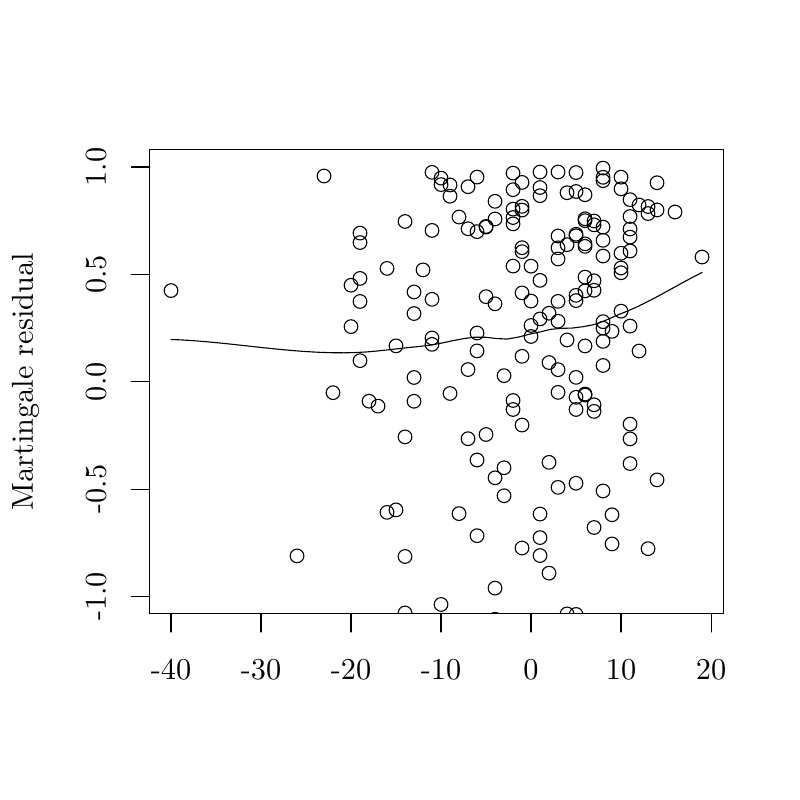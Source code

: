 % Created by tikzDevice version 0.7.0 on 2015-01-16 16:50:24
% !TEX encoding = UTF-8 Unicode
\documentclass[11pt]{memoir}
\nonstopmode

\usepackage{tikz}

\usepackage[active,tightpage,psfixbb]{preview}

\PreviewEnvironment{pgfpicture}

\setlength\PreviewBorder{0pt}

\usepackage{amsmath}
\newcommand{\SweaveOpts}[1]{}  % do not interfere with LaTeX
\newcommand{\SweaveInput}[1]{} % because they are not real TeX commands
\newcommand{\Sexpr}[1]{}       % will only be parsed by R


\usepackage{geometry}
\usepackage{amsmath}
\usepackage{lscape}
\geometry{verbose,tmargin=2.5cm,bmargin=2.5cm,lmargin=2.5cm,rmargin=2.5cm}


\begin{document}

\begin{tikzpicture}[x=1pt,y=1pt]
\definecolor[named]{fillColor}{rgb}{1.00,1.00,1.00}
\path[use as bounding box,fill=fillColor,fill opacity=0.00] (0,0) rectangle (289.08,289.08);
\begin{scope}
\path[clip] ( 54.12, 67.32) rectangle (261.36,234.96);
\definecolor[named]{drawColor}{rgb}{0.00,0.00,0.00}

\path[draw=drawColor,line width= 0.4pt,line join=round,line cap=round] (139.85,103.94) circle (  2.47);

\path[draw=drawColor,line width= 0.4pt,line join=round,line cap=round] (188.64,213.17) circle (  2.47);

\path[draw=drawColor,line width= 0.4pt,line join=round,line cap=round] (208.15,145.52) circle (  2.47);

\path[draw=drawColor,line width= 0.4pt,line join=round,line cap=round] (162.62,218.17) circle (  2.47);

\path[draw=drawColor,line width= 0.4pt,line join=round,line cap=round] (130.09,204.84) circle (  2.47);

\path[draw=drawColor,line width= 0.4pt,line join=round,line cap=round] (165.87,210.65) circle (  2.47);

\path[draw=drawColor,line width= 0.4pt,line join=round,line cap=round] (188.64,160.32) circle (  2.47);

\path[draw=drawColor,line width= 0.4pt,line join=round,line cap=round] (214.66,187.62) circle (  2.47);

\path[draw=drawColor,line width= 0.4pt,line join=round,line cap=round] (149.61,175.78) circle (  2.47);

\path[draw=drawColor,line width= 0.4pt,line join=round,line cap=round] (185.39,226.52) circle (  2.47);

\path[draw=drawColor,line width= 0.4pt,line join=round,line cap=round] (208.15,114.46) circle (  2.47);

\path[draw=drawColor,line width= 0.4pt,line join=round,line cap=round] (191.89,167.49) circle (  2.47);

\path[draw=drawColor,line width= 0.4pt,line join=round,line cap=round] (156.11,226.80) circle (  2.47);

\path[draw=drawColor,line width= 0.4pt,line join=round,line cap=round] (185.39,220.53) circle (  2.47);

\path[draw=drawColor,line width= 0.4pt,line join=round,line cap=round] (172.38, 95.51) circle (  2.47);

\path[draw=drawColor,line width= 0.4pt,line join=round,line cap=round] (204.90, 67.25) circle (  2.47);

\path[draw=drawColor,line width= 0.4pt,line join=round,line cap=round] (211.40,164.07) circle (  2.47);

\path[draw=drawColor,line width= 0.4pt,line join=round,line cap=round] (172.38, 44.41) circle (  2.47);

\path[draw=drawColor,line width= 0.4pt,line join=round,line cap=round] (211.40,218.71) circle (  2.47);

\path[draw=drawColor,line width= 0.4pt,line join=round,line cap=round] (185.39,208.17) circle (  2.47);

\path[draw=drawColor,line width= 0.4pt,line join=round,line cap=round] (149.61,144.08) circle (  2.47);

\path[draw=drawColor,line width= 0.4pt,line join=round,line cap=round] (191.89,171.47) circle (  2.47);

\path[draw=drawColor,line width= 0.4pt,line join=round,line cap=round] (130.09,180.15) circle (  2.47);

\path[draw=drawColor,line width= 0.4pt,line join=round,line cap=round] (201.65,147.29) circle (  2.47);

\path[draw=drawColor,line width= 0.4pt,line join=round,line cap=round] (195.14,218.36) circle (  2.47);

\path[draw=drawColor,line width= 0.4pt,line join=round,line cap=round] (182.13,153.33) circle (  2.47);

\path[draw=drawColor,line width= 0.4pt,line join=round,line cap=round] (139.85, 31.45) circle (  2.47);

\path[draw=drawColor,line width= 0.4pt,line join=round,line cap=round] (217.91, 51.39) circle (  2.47);

\path[draw=drawColor,line width= 0.4pt,line join=round,line cap=round] (214.66,207.83) circle (  2.47);

\path[draw=drawColor,line width= 0.4pt,line join=round,line cap=round] (120.34,147.18) circle (  2.47);

\path[draw=drawColor,line width= 0.4pt,line join=round,line cap=round] (188.64, 91.05) circle (  2.47);

\path[draw=drawColor,line width= 0.4pt,line join=round,line cap=round] (188.64,223.17) circle (  2.47);

\path[draw=drawColor,line width= 0.4pt,line join=round,line cap=round] (227.67,203.39) circle (  2.47);

\path[draw=drawColor,line width= 0.4pt,line join=round,line cap=round] (201.65,203.81) circle (  2.47);

\path[draw=drawColor,line width= 0.4pt,line join=round,line cap=round] (227.67,130.49) circle (  2.47);

\path[draw=drawColor,line width= 0.4pt,line join=round,line cap=round] (188.64,199.57) circle (  2.47);

\path[draw=drawColor,line width= 0.4pt,line join=round,line cap=round] (227.67,171.25) circle (  2.47);

\path[draw=drawColor,line width= 0.4pt,line join=round,line cap=round] (208.15,141.12) circle (  2.47);

\path[draw=drawColor,line width= 0.4pt,line join=round,line cap=round] (208.15, 67.06) circle (  2.47);

\path[draw=drawColor,line width= 0.4pt,line join=round,line cap=round] (208.15,219.89) circle (  2.47);

\path[draw=drawColor,line width= 0.4pt,line join=round,line cap=round] (172.38,162.28) circle (  2.47);

\path[draw=drawColor,line width= 0.4pt,line join=round,line cap=round] (191.89,192.90) circle (  2.47);

\path[draw=drawColor,line width= 0.4pt,line join=round,line cap=round] (162.62,222.23) circle (  2.47);

\path[draw=drawColor,line width= 0.4pt,line join=round,line cap=round] (198.39, 81.97) circle (  2.47);

\path[draw=drawColor,line width= 0.4pt,line join=round,line cap=round] (188.64,198.14) circle (  2.47);

\path[draw=drawColor,line width= 0.4pt,line join=round,line cap=round] (227.67, 55.71) circle (  2.47);

\path[draw=drawColor,line width= 0.4pt,line join=round,line cap=round] (156.11,205.82) circle (  2.47);

\path[draw=drawColor,line width= 0.4pt,line join=round,line cap=round] (188.64,214.51) circle (  2.47);

\path[draw=drawColor,line width= 0.4pt,line join=round,line cap=round] (149.61,183.59) circle (  2.47);

\path[draw=drawColor,line width= 0.4pt,line join=round,line cap=round] (195.14, 94.82) circle (  2.47);

\path[draw=drawColor,line width= 0.4pt,line join=round,line cap=round] (211.40, 63.75) circle (  2.47);

\path[draw=drawColor,line width= 0.4pt,line join=round,line cap=round] (130.09,201.43) circle (  2.47);

\path[draw=drawColor,line width= 0.4pt,line join=round,line cap=round] (201.65,226.92) circle (  2.47);

\path[draw=drawColor,line width= 0.4pt,line join=round,line cap=round] (227.67, 28.84) circle (  2.47);

\path[draw=drawColor,line width= 0.4pt,line join=round,line cap=round] (107.33, 88.21) circle (  2.47);

\path[draw=drawColor,line width= 0.4pt,line join=round,line cap=round] (227.67,206.35) circle (  2.47);

\path[draw=drawColor,line width= 0.4pt,line join=round,line cap=round] (169.12,130.55) circle (  2.47);

\path[draw=drawColor,line width= 0.4pt,line join=round,line cap=round] (159.37,224.71) circle (  2.47);

\path[draw=drawColor,line width= 0.4pt,line join=round,line cap=round] (185.39,144.36) circle (  2.47);

\path[draw=drawColor,line width= 0.4pt,line join=round,line cap=round] (234.17,214.45) circle (  2.47);

\path[draw=drawColor,line width= 0.4pt,line join=round,line cap=round] (214.66,140.42) circle (  2.47);

\path[draw=drawColor,line width= 0.4pt,line join=round,line cap=round] (214.66,209.22) circle (  2.47);

\path[draw=drawColor,line width= 0.4pt,line join=round,line cap=round] (224.41,225.05) circle (  2.47);

\path[draw=drawColor,line width= 0.4pt,line join=round,line cap=round] (230.92,162.23) circle (  2.47);

\path[draw=drawColor,line width= 0.4pt,line join=round,line cap=round] (217.91,202.24) circle (  2.47);

\path[draw=drawColor,line width= 0.4pt,line join=round,line cap=round] (191.89,180.29) circle (  2.47);

\path[draw=drawColor,line width= 0.4pt,line join=round,line cap=round] (201.65,172.99) circle (  2.47);

\path[draw=drawColor,line width= 0.4pt,line join=round,line cap=round] (214.66,184.19) circle (  2.47);

\path[draw=drawColor,line width= 0.4pt,line join=round,line cap=round] (175.63,207.02) circle (  2.47);

\path[draw=drawColor,line width= 0.4pt,line join=round,line cap=round] (217.91,223.79) circle (  2.47);

\path[draw=drawColor,line width= 0.4pt,line join=round,line cap=round] (227.67,135.82) circle (  2.47);

\path[draw=drawColor,line width= 0.4pt,line join=round,line cap=round] (185.39,213.51) circle (  2.47);

\path[draw=drawColor,line width= 0.4pt,line join=round,line cap=round] (182.13,120.06) circle (  2.47);

\path[draw=drawColor,line width= 0.4pt,line join=round,line cap=round] (162.62,146.90) circle (  2.47);

\path[draw=drawColor,line width= 0.4pt,line join=round,line cap=round] (175.63,207.25) circle (  2.47);

\path[draw=drawColor,line width= 0.4pt,line join=round,line cap=round] (146.36,131.21) circle (  2.47);

\path[draw=drawColor,line width= 0.4pt,line join=round,line cap=round] (165.87,103.48) circle (  2.47);

\path[draw=drawColor,line width= 0.4pt,line join=round,line cap=round] (201.65,180.18) circle (  2.47);

\path[draw=drawColor,line width= 0.4pt,line join=round,line cap=round] (208.15,152.72) circle (  2.47);

\path[draw=drawColor,line width= 0.4pt,line join=round,line cap=round] (217.91,196.56) circle (  2.47);

\path[draw=drawColor,line width= 0.4pt,line join=round,line cap=round] (208.15,180.46) circle (  2.47);

\path[draw=drawColor,line width= 0.4pt,line join=round,line cap=round] (152.86,191.55) circle (  2.47);

\path[draw=drawColor,line width= 0.4pt,line join=round,line cap=round] (208.15,204.43) circle (  2.47);

\path[draw=drawColor,line width= 0.4pt,line join=round,line cap=round] (185.39,141.11) circle (  2.47);

\path[draw=drawColor,line width= 0.4pt,line join=round,line cap=round] (208.15,226.72) circle (  2.47);

\path[draw=drawColor,line width= 0.4pt,line join=round,line cap=round] (204.90,200.66) circle (  2.47);

\path[draw=drawColor,line width= 0.4pt,line join=round,line cap=round] (201.65,195.50) circle (  2.47);

\path[draw=drawColor,line width= 0.4pt,line join=round,line cap=round] (195.14,103.32) circle (  2.47);

\path[draw=drawColor,line width= 0.4pt,line join=round,line cap=round] (185.39,210.47) circle (  2.47);

\path[draw=drawColor,line width= 0.4pt,line join=round,line cap=round] (195.14,187.76) circle (  2.47);

\path[draw=drawColor,line width= 0.4pt,line join=round,line cap=round] (237.42,223.04) circle (  2.47);

\path[draw=drawColor,line width= 0.4pt,line join=round,line cap=round] (178.88,209.95) circle (  2.47);

\path[draw=drawColor,line width= 0.4pt,line join=round,line cap=round] (214.66, 98.47) circle (  2.47);

\path[draw=drawColor,line width= 0.4pt,line join=round,line cap=round] (208.15,203.89) circle (  2.47);

\path[draw=drawColor,line width= 0.4pt,line join=round,line cap=round] (143.10,164.10) circle (  2.47);

\path[draw=drawColor,line width= 0.4pt,line join=round,line cap=round] (198.39,122.01) circle (  2.47);

\path[draw=drawColor,line width= 0.4pt,line join=round,line cap=round] (178.88, 65.30) circle (  2.47);

\path[draw=drawColor,line width= 0.4pt,line join=round,line cap=round] (178.88,116.42) circle (  2.47);

\path[draw=drawColor,line width= 0.4pt,line join=round,line cap=round] (172.38,205.38) circle (  2.47);

\path[draw=drawColor,line width= 0.4pt,line join=round,line cap=round] (217.91,228.33) circle (  2.47);

\path[draw=drawColor,line width= 0.4pt,line join=round,line cap=round] (133.35,144.11) circle (  2.47);

\path[draw=drawColor,line width= 0.4pt,line join=round,line cap=round] (159.37, 70.66) circle (  2.47);

\path[draw=drawColor,line width= 0.4pt,line join=round,line cap=round] (188.64,183.24) circle (  2.47);

\path[draw=drawColor,line width= 0.4pt,line join=round,line cap=round] (146.36,209.05) circle (  2.47);

\path[draw=drawColor,line width= 0.4pt,line join=round,line cap=round] (156.11,164.65) circle (  2.47);

\path[draw=drawColor,line width= 0.4pt,line join=round,line cap=round] (149.61,152.68) circle (  2.47);

\path[draw=drawColor,line width= 0.4pt,line join=round,line cap=round] (221.16,169.34) circle (  2.47);

\path[draw=drawColor,line width= 0.4pt,line join=round,line cap=round] (208.15,182.35) circle (  2.47);

\path[draw=drawColor,line width= 0.4pt,line join=round,line cap=round] (243.93,212.47) circle (  2.47);

\path[draw=drawColor,line width= 0.4pt,line join=round,line cap=round] (156.11,166.94) circle (  2.47);

\path[draw=drawColor,line width= 0.4pt,line join=round,line cap=round] (211.40,210.02) circle (  2.47);

\path[draw=drawColor,line width= 0.4pt,line join=round,line cap=round] (211.40,183.96) circle (  2.47);

\path[draw=drawColor,line width= 0.4pt,line join=round,line cap=round] (165.87, 52.38) circle (  2.47);

\path[draw=drawColor,line width= 0.4pt,line join=round,line cap=round] (237.42,115.67) circle (  2.47);

\path[draw=drawColor,line width= 0.4pt,line join=round,line cap=round] (198.39,175.89) circle (  2.47);

\path[draw=drawColor,line width= 0.4pt,line join=round,line cap=round] (159.37,222.37) circle (  2.47);

\path[draw=drawColor,line width= 0.4pt,line join=round,line cap=round] (178.88, 76.56) circle (  2.47);

\path[draw=drawColor,line width= 0.4pt,line join=round,line cap=round] (217.91,225.01) circle (  2.47);

\path[draw=drawColor,line width= 0.4pt,line join=round,line cap=round] (126.84,171.06) circle (  2.47);

\path[draw=drawColor,line width= 0.4pt,line join=round,line cap=round] (178.88,216.32) circle (  2.47);

\path[draw=drawColor,line width= 0.4pt,line join=round,line cap=round] (204.90,219.44) circle (  2.47);

\path[draw=drawColor,line width= 0.4pt,line join=round,line cap=round] (237.42,213.20) circle (  2.47);

\path[draw=drawColor,line width= 0.4pt,line join=round,line cap=round] (146.36, 67.59) circle (  2.47);

\path[draw=drawColor,line width= 0.4pt,line join=round,line cap=round] (139.85,192.09) circle (  2.47);

\path[draw=drawColor,line width= 0.4pt,line join=round,line cap=round] (130.09,158.76) circle (  2.47);

\path[draw=drawColor,line width= 0.4pt,line join=round,line cap=round] (175.63,132.08) circle (  2.47);

\path[draw=drawColor,line width= 0.4pt,line join=round,line cap=round] (211.40,200.06) circle (  2.47);

\path[draw=drawColor,line width= 0.4pt,line join=round,line cap=round] (224.41,190.52) circle (  2.47);

\path[draw=drawColor,line width= 0.4pt,line join=round,line cap=round] (211.40, 55.29) circle (  2.47);

\path[draw=drawColor,line width= 0.4pt,line join=round,line cap=round] (224.41,220.85) circle (  2.47);

\path[draw=drawColor,line width= 0.4pt,line join=round,line cap=round] (172.38,168.74) circle (  2.47);

\path[draw=drawColor,line width= 0.4pt,line join=round,line cap=round] (169.12,221.61) circle (  2.47);

\path[draw=drawColor,line width= 0.4pt,line join=round,line cap=round] (136.60,142.32) circle (  2.47);

\path[draw=drawColor,line width= 0.4pt,line join=round,line cap=round] (217.91,207.00) circle (  2.47);

\path[draw=drawColor,line width= 0.4pt,line join=round,line cap=round] (211.40,146.32) circle (  2.47);

\path[draw=drawColor,line width= 0.4pt,line join=round,line cap=round] (217.91,111.67) circle (  2.47);

\path[draw=drawColor,line width= 0.4pt,line join=round,line cap=round] (195.14,221.32) circle (  2.47);

\path[draw=drawColor,line width= 0.4pt,line join=round,line cap=round] (201.65,155.50) circle (  2.47);

\path[draw=drawColor,line width= 0.4pt,line join=round,line cap=round] (217.91,170.48) circle (  2.47);

\path[draw=drawColor,line width= 0.4pt,line join=round,line cap=round] (146.36, 87.99) circle (  2.47);

\path[draw=drawColor,line width= 0.4pt,line join=round,line cap=round] (214.66,142.81) circle (  2.47);

\path[draw=drawColor,line width= 0.4pt,line join=round,line cap=round] (211.40,200.96) circle (  2.47);

\path[draw=drawColor,line width= 0.4pt,line join=round,line cap=round] (169.12,206.42) circle (  2.47);

\path[draw=drawColor,line width= 0.4pt,line join=round,line cap=round] (182.13,109.94) circle (  2.47);

\path[draw=drawColor,line width= 0.4pt,line join=round,line cap=round] (156.11,180.91) circle (  2.47);

\path[draw=drawColor,line width= 0.4pt,line join=round,line cap=round] (126.84,186.01) circle (  2.47);

\path[draw=drawColor,line width= 0.4pt,line join=round,line cap=round] (224.41,176.64) circle (  2.47);

\path[draw=drawColor,line width= 0.4pt,line join=round,line cap=round] (178.88,179.29) circle (  2.47);

\path[draw=drawColor,line width= 0.4pt,line join=round,line cap=round] (201.65,112.97) circle (  2.47);

\path[draw=drawColor,line width= 0.4pt,line join=round,line cap=round] (195.14,173.84) circle (  2.47);

\path[draw=drawColor,line width= 0.4pt,line join=round,line cap=round] (227.67,198.38) circle (  2.47);

\path[draw=drawColor,line width= 0.4pt,line join=round,line cap=round] (201.65,199.53) circle (  2.47);

\path[draw=drawColor,line width= 0.4pt,line join=round,line cap=round] (185.39,192.92) circle (  2.47);

\path[draw=drawColor,line width= 0.4pt,line join=round,line cap=round] (253.68,196.20) circle (  2.47);

\path[draw=drawColor,line width= 0.4pt,line join=round,line cap=round] (211.40,146.68) circle (  2.47);

\path[draw=drawColor,line width= 0.4pt,line join=round,line cap=round] (204.90,166.24) circle (  2.47);

\path[draw=drawColor,line width= 0.4pt,line join=round,line cap=round] (234.17, 90.83) circle (  2.47);

\path[draw=drawColor,line width= 0.4pt,line join=round,line cap=round] (221.16,103.07) circle (  2.47);

\path[draw=drawColor,line width= 0.4pt,line join=round,line cap=round] ( 61.80,184.08) circle (  2.47);

\path[draw=drawColor,line width= 0.4pt,line join=round,line cap=round] (224.41,197.58) circle (  2.47);

\path[draw=drawColor,line width= 0.4pt,line join=round,line cap=round] (227.67,210.85) circle (  2.47);

\path[draw=drawColor,line width= 0.4pt,line join=round,line cap=round] (172.38,225.08) circle (  2.47);

\path[draw=drawColor,line width= 0.4pt,line join=round,line cap=round] (195.14, 88.33) circle (  2.47);

\path[draw=drawColor,line width= 0.4pt,line join=round,line cap=round] (191.89, 21.10) circle (  2.47);

\path[draw=drawColor,line width= 0.4pt,line join=round,line cap=round] (217.91,172.84) circle (  2.47);

\path[draw=drawColor,line width= 0.4pt,line join=round,line cap=round] (188.64,135.48) circle (  2.47);

\path[draw=drawColor,line width= 0.4pt,line join=round,line cap=round] (234.17,211.90) circle (  2.47);

\path[draw=drawColor,line width= 0.4pt,line join=round,line cap=round] (175.63,181.88) circle (  2.47);

\path[draw=drawColor,line width= 0.4pt,line join=round,line cap=round] (217.91,157.01) circle (  2.47);

\path[draw=drawColor,line width= 0.4pt,line join=round,line cap=round] (195.14,226.91) circle (  2.47);

\path[draw=drawColor,line width= 0.4pt,line join=round,line cap=round] (227.67,216.93) circle (  2.47);

\path[draw=drawColor,line width= 0.4pt,line join=round,line cap=round] (211.40,209.34) circle (  2.47);

\path[draw=drawColor,line width= 0.4pt,line join=round,line cap=round] (230.92,215.02) circle (  2.47);

\path[draw=drawColor,line width= 0.4pt,line join=round,line cap=round] (178.88, 47.70) circle (  2.47);

\path[draw=drawColor,line width= 0.4pt,line join=round,line cap=round] (224.41,192.24) circle (  2.47);

\path[draw=drawColor,line width= 0.4pt,line join=round,line cap=round] (211.40,188.94) circle (  2.47);

\path[draw=drawColor,line width= 0.4pt,line join=round,line cap=round] (117.09,225.47) circle (  2.47);

\path[draw=drawColor,line width= 0.4pt,line join=round,line cap=round] (198.39,158.07) circle (  2.47);

\path[draw=drawColor,line width= 0.4pt,line join=round,line cap=round] (217.91,165.72) circle (  2.47);

\path[draw=drawColor,line width= 0.4pt,line join=round,line cap=round] (172.38,122.86) circle (  2.47);

\path[draw=drawColor,line width= 0.4pt,line join=round,line cap=round] (169.12,155.54) circle (  2.47);

\path[draw=drawColor,line width= 0.4pt,line join=round,line cap=round] (227.67,121.57) circle (  2.47);

\path[draw=drawColor,line width= 0.4pt,line join=round,line cap=round] (143.10,104.83) circle (  2.47);

\path[draw=drawColor,line width= 0.4pt,line join=round,line cap=round] (221.16, 92.53) circle (  2.47);

\path[draw=drawColor,line width= 0.4pt,line join=round,line cap=round] (130.09,188.47) circle (  2.47);
\end{scope}
\begin{scope}
\path[clip] (  0.00,  0.00) rectangle (289.08,289.08);
\definecolor[named]{drawColor}{rgb}{0.00,0.00,0.00}

\path[draw=drawColor,line width= 0.4pt,line join=round,line cap=round] ( 61.80, 67.32) -- (256.94, 67.32);

\path[draw=drawColor,line width= 0.4pt,line join=round,line cap=round] ( 61.80, 67.32) -- ( 61.80, 60.72);

\path[draw=drawColor,line width= 0.4pt,line join=round,line cap=round] ( 94.32, 67.32) -- ( 94.32, 60.72);

\path[draw=drawColor,line width= 0.4pt,line join=round,line cap=round] (126.84, 67.32) -- (126.84, 60.72);

\path[draw=drawColor,line width= 0.4pt,line join=round,line cap=round] (159.37, 67.32) -- (159.37, 60.72);

\path[draw=drawColor,line width= 0.4pt,line join=round,line cap=round] (191.89, 67.32) -- (191.89, 60.72);

\path[draw=drawColor,line width= 0.4pt,line join=round,line cap=round] (224.41, 67.32) -- (224.41, 60.72);

\path[draw=drawColor,line width= 0.4pt,line join=round,line cap=round] (256.94, 67.32) -- (256.94, 60.72);

\node[text=drawColor,anchor=base,inner sep=0pt, outer sep=0pt, scale=  1.00] at ( 61.80, 43.56) {-40};

\node[text=drawColor,anchor=base,inner sep=0pt, outer sep=0pt, scale=  1.00] at ( 94.32, 43.56) {-30};

\node[text=drawColor,anchor=base,inner sep=0pt, outer sep=0pt, scale=  1.00] at (126.84, 43.56) {-20};

\node[text=drawColor,anchor=base,inner sep=0pt, outer sep=0pt, scale=  1.00] at (159.37, 43.56) {-10};

\node[text=drawColor,anchor=base,inner sep=0pt, outer sep=0pt, scale=  1.00] at (191.89, 43.56) {0};

\node[text=drawColor,anchor=base,inner sep=0pt, outer sep=0pt, scale=  1.00] at (224.41, 43.56) {10};

\node[text=drawColor,anchor=base,inner sep=0pt, outer sep=0pt, scale=  1.00] at (256.94, 43.56) {20};

\path[draw=drawColor,line width= 0.4pt,line join=round,line cap=round] ( 54.12, 73.53) -- ( 54.12,228.75);

\path[draw=drawColor,line width= 0.4pt,line join=round,line cap=round] ( 54.12, 73.53) -- ( 47.52, 73.53);

\path[draw=drawColor,line width= 0.4pt,line join=round,line cap=round] ( 54.12,112.33) -- ( 47.52,112.33);

\path[draw=drawColor,line width= 0.4pt,line join=round,line cap=round] ( 54.12,151.14) -- ( 47.52,151.14);

\path[draw=drawColor,line width= 0.4pt,line join=round,line cap=round] ( 54.12,189.95) -- ( 47.52,189.95);

\path[draw=drawColor,line width= 0.4pt,line join=round,line cap=round] ( 54.12,228.75) -- ( 47.52,228.75);

\node[text=drawColor,rotate= 90.00,anchor=base,inner sep=0pt, outer sep=0pt, scale=  1.00] at ( 38.28, 73.53) {-1.0};

\node[text=drawColor,rotate= 90.00,anchor=base,inner sep=0pt, outer sep=0pt, scale=  1.00] at ( 38.28,112.33) {-0.5};

\node[text=drawColor,rotate= 90.00,anchor=base,inner sep=0pt, outer sep=0pt, scale=  1.00] at ( 38.28,151.14) {0.0};

\node[text=drawColor,rotate= 90.00,anchor=base,inner sep=0pt, outer sep=0pt, scale=  1.00] at ( 38.28,189.95) {0.5};

\node[text=drawColor,rotate= 90.00,anchor=base,inner sep=0pt, outer sep=0pt, scale=  1.00] at ( 38.28,228.75) {1.0};

\path[draw=drawColor,line width= 0.4pt,line join=round,line cap=round] ( 54.12, 67.32) --
	(261.36, 67.32) --
	(261.36,234.96) --
	( 54.12,234.96) --
	( 54.12, 67.32);
\end{scope}
\begin{scope}
\path[clip] (  0.00,  0.00) rectangle (289.08,289.08);
\definecolor[named]{drawColor}{rgb}{0.00,0.00,0.00}

\node[text=drawColor,rotate= 90.00,anchor=base,inner sep=0pt, outer sep=0pt, scale=  1.00] at ( 11.88,151.14) {Martingale residual};
\end{scope}
\begin{scope}
\path[clip] ( 54.12, 67.32) rectangle (261.36,234.96);
\definecolor[named]{drawColor}{rgb}{0.00,0.00,0.00}

\path[draw=drawColor,line width= 0.4pt,line join=round,line cap=round] ( 61.80,166.42) --
	( 65.71,166.24) --
	( 69.63,165.99) --
	( 73.54,165.68) --
	( 77.46,165.33) --
	( 81.38,164.94) --
	( 85.29,164.52) --
	( 89.21,164.09) --
	( 93.12,163.66) --
	( 97.04,163.24) --
	(100.96,162.84) --
	(104.87,162.48) --
	(108.79,162.16) --
	(112.70,161.91) --
	(116.62,161.72) --
	(120.54,161.61) --
	(124.45,161.59) --
	(128.37,161.68) --
	(132.29,161.89) --
	(136.20,162.23) --
	(140.12,162.65) --
	(144.03,163.09) --
	(147.95,163.52) --
	(151.87,163.92) --
	(155.78,164.40) --
	(159.70,165.13) --
	(163.61,165.96) --
	(167.53,166.72) --
	(171.45,167.23) --
	(175.36,167.23) --
	(179.28,166.76) --
	(183.19,166.55) --
	(187.11,167.22) --
	(191.03,168.25) --
	(194.94,169.08) --
	(198.86,170.06) --
	(202.78,170.42) --
	(206.69,170.53) --
	(210.61,171.01) --
	(214.52,171.76) --
	(218.44,173.14) --
	(222.36,174.91) --
	(226.27,176.48) --
	(230.19,178.19) --
	(234.10,180.11) --
	(238.02,182.18) --
	(241.94,184.32) --
	(245.85,186.49) --
	(249.77,188.61) --
	(253.68,190.63);
\end{scope}
\end{tikzpicture}

\end{document}
